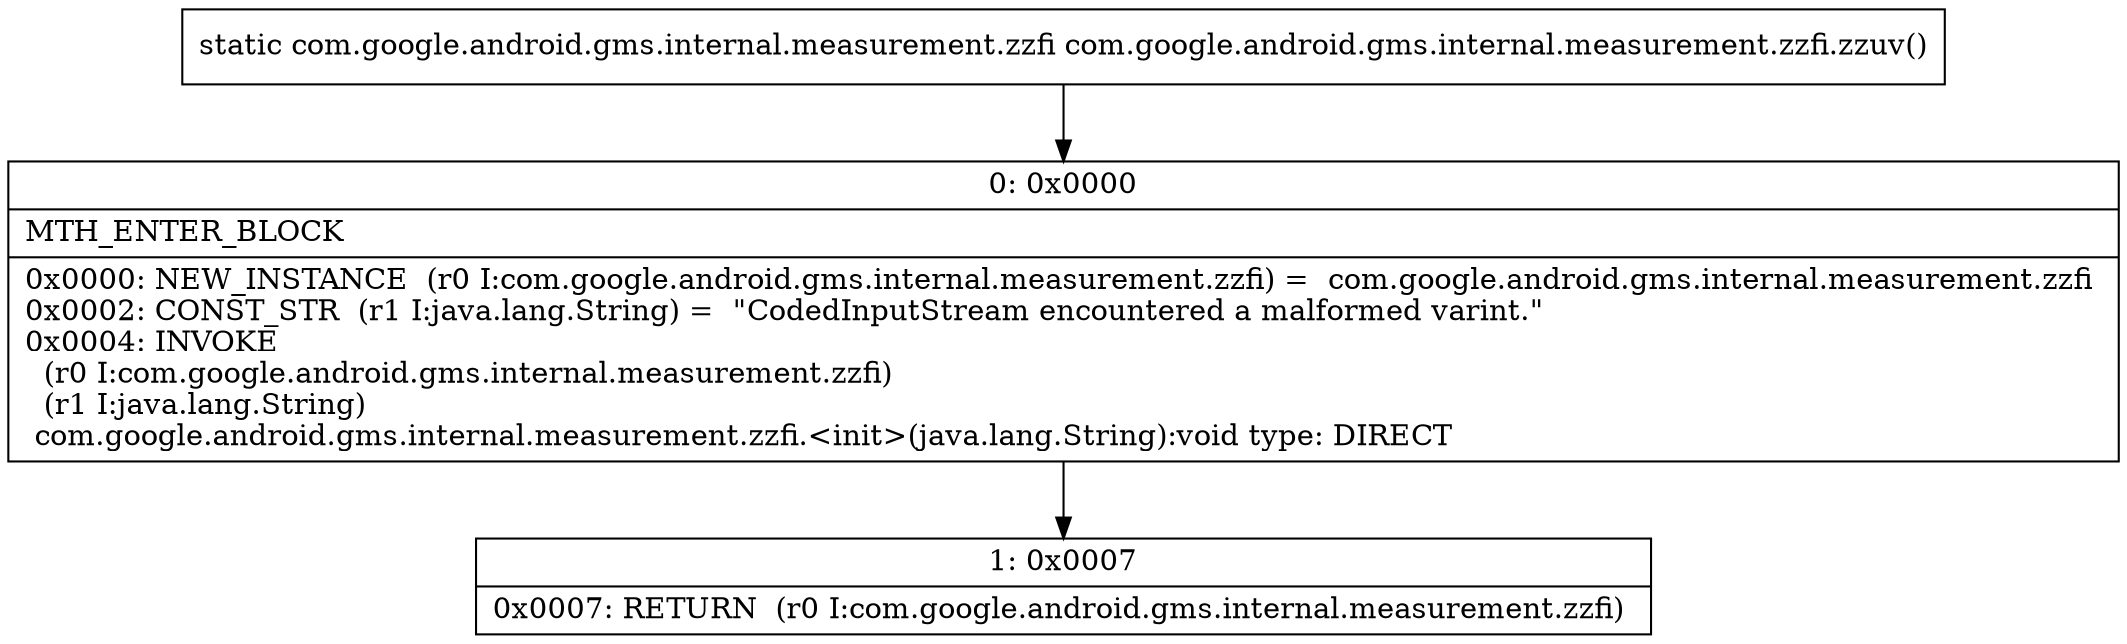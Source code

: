 digraph "CFG forcom.google.android.gms.internal.measurement.zzfi.zzuv()Lcom\/google\/android\/gms\/internal\/measurement\/zzfi;" {
Node_0 [shape=record,label="{0\:\ 0x0000|MTH_ENTER_BLOCK\l|0x0000: NEW_INSTANCE  (r0 I:com.google.android.gms.internal.measurement.zzfi) =  com.google.android.gms.internal.measurement.zzfi \l0x0002: CONST_STR  (r1 I:java.lang.String) =  \"CodedInputStream encountered a malformed varint.\" \l0x0004: INVOKE  \l  (r0 I:com.google.android.gms.internal.measurement.zzfi)\l  (r1 I:java.lang.String)\l com.google.android.gms.internal.measurement.zzfi.\<init\>(java.lang.String):void type: DIRECT \l}"];
Node_1 [shape=record,label="{1\:\ 0x0007|0x0007: RETURN  (r0 I:com.google.android.gms.internal.measurement.zzfi) \l}"];
MethodNode[shape=record,label="{static com.google.android.gms.internal.measurement.zzfi com.google.android.gms.internal.measurement.zzfi.zzuv() }"];
MethodNode -> Node_0;
Node_0 -> Node_1;
}

